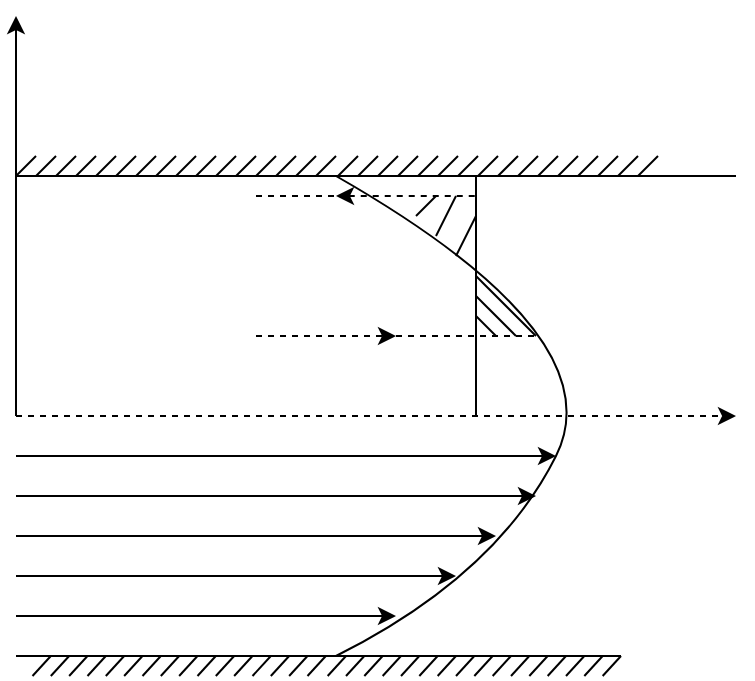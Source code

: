 <mxfile version="20.5.3" type="github">
  <diagram id="FXc-_wCRFXNS4xSHc2Ze" name="第 1 页">
    <mxGraphModel dx="1375" dy="762" grid="1" gridSize="10" guides="1" tooltips="1" connect="1" arrows="1" fold="1" page="1" pageScale="1" pageWidth="827" pageHeight="1169" math="0" shadow="0">
      <root>
        <mxCell id="0" />
        <mxCell id="1" parent="0" />
        <mxCell id="jVlzTKVtiinRC7-ohEld-1" value="" style="endArrow=none;html=1;rounded=0;" edge="1" parent="1">
          <mxGeometry width="50" height="50" relative="1" as="geometry">
            <mxPoint x="200" y="240" as="sourcePoint" />
            <mxPoint x="560" y="240" as="targetPoint" />
          </mxGeometry>
        </mxCell>
        <mxCell id="jVlzTKVtiinRC7-ohEld-2" value="" style="endArrow=classic;html=1;rounded=0;" edge="1" parent="1">
          <mxGeometry width="50" height="50" relative="1" as="geometry">
            <mxPoint x="200" y="360" as="sourcePoint" />
            <mxPoint x="200" y="160" as="targetPoint" />
          </mxGeometry>
        </mxCell>
        <mxCell id="jVlzTKVtiinRC7-ohEld-4" value="" style="endArrow=none;html=1;rounded=0;" edge="1" parent="1">
          <mxGeometry width="50" height="50" relative="1" as="geometry">
            <mxPoint x="200" y="240" as="sourcePoint" />
            <mxPoint x="210" y="230" as="targetPoint" />
          </mxGeometry>
        </mxCell>
        <mxCell id="jVlzTKVtiinRC7-ohEld-5" value="" style="endArrow=none;html=1;rounded=0;" edge="1" parent="1">
          <mxGeometry width="50" height="50" relative="1" as="geometry">
            <mxPoint x="210" y="240" as="sourcePoint" />
            <mxPoint x="220" y="230" as="targetPoint" />
          </mxGeometry>
        </mxCell>
        <mxCell id="jVlzTKVtiinRC7-ohEld-6" value="" style="endArrow=none;html=1;rounded=0;" edge="1" parent="1">
          <mxGeometry width="50" height="50" relative="1" as="geometry">
            <mxPoint x="220" y="240" as="sourcePoint" />
            <mxPoint x="230" y="230" as="targetPoint" />
          </mxGeometry>
        </mxCell>
        <mxCell id="jVlzTKVtiinRC7-ohEld-7" value="" style="endArrow=none;html=1;rounded=0;" edge="1" parent="1">
          <mxGeometry width="50" height="50" relative="1" as="geometry">
            <mxPoint x="230" y="240" as="sourcePoint" />
            <mxPoint x="240" y="230" as="targetPoint" />
          </mxGeometry>
        </mxCell>
        <mxCell id="jVlzTKVtiinRC7-ohEld-8" value="" style="endArrow=none;html=1;rounded=0;" edge="1" parent="1">
          <mxGeometry width="50" height="50" relative="1" as="geometry">
            <mxPoint x="240" y="240" as="sourcePoint" />
            <mxPoint x="250" y="230" as="targetPoint" />
          </mxGeometry>
        </mxCell>
        <mxCell id="jVlzTKVtiinRC7-ohEld-9" value="" style="endArrow=none;html=1;rounded=0;" edge="1" parent="1">
          <mxGeometry width="50" height="50" relative="1" as="geometry">
            <mxPoint x="250" y="240" as="sourcePoint" />
            <mxPoint x="260" y="230" as="targetPoint" />
          </mxGeometry>
        </mxCell>
        <mxCell id="jVlzTKVtiinRC7-ohEld-10" value="" style="endArrow=none;html=1;rounded=0;" edge="1" parent="1">
          <mxGeometry width="50" height="50" relative="1" as="geometry">
            <mxPoint x="260" y="240" as="sourcePoint" />
            <mxPoint x="270" y="230" as="targetPoint" />
          </mxGeometry>
        </mxCell>
        <mxCell id="jVlzTKVtiinRC7-ohEld-11" value="" style="endArrow=none;html=1;rounded=0;" edge="1" parent="1">
          <mxGeometry width="50" height="50" relative="1" as="geometry">
            <mxPoint x="270" y="240" as="sourcePoint" />
            <mxPoint x="280" y="230" as="targetPoint" />
          </mxGeometry>
        </mxCell>
        <mxCell id="jVlzTKVtiinRC7-ohEld-12" value="" style="endArrow=none;html=1;rounded=0;" edge="1" parent="1">
          <mxGeometry width="50" height="50" relative="1" as="geometry">
            <mxPoint x="280" y="240" as="sourcePoint" />
            <mxPoint x="290" y="230" as="targetPoint" />
          </mxGeometry>
        </mxCell>
        <mxCell id="jVlzTKVtiinRC7-ohEld-13" value="" style="endArrow=none;html=1;rounded=0;" edge="1" parent="1">
          <mxGeometry width="50" height="50" relative="1" as="geometry">
            <mxPoint x="290" y="240" as="sourcePoint" />
            <mxPoint x="300" y="230" as="targetPoint" />
          </mxGeometry>
        </mxCell>
        <mxCell id="jVlzTKVtiinRC7-ohEld-14" value="" style="endArrow=none;html=1;rounded=0;" edge="1" parent="1">
          <mxGeometry width="50" height="50" relative="1" as="geometry">
            <mxPoint x="300" y="240" as="sourcePoint" />
            <mxPoint x="310" y="230" as="targetPoint" />
          </mxGeometry>
        </mxCell>
        <mxCell id="jVlzTKVtiinRC7-ohEld-15" value="" style="endArrow=none;html=1;rounded=0;" edge="1" parent="1">
          <mxGeometry width="50" height="50" relative="1" as="geometry">
            <mxPoint x="310" y="240" as="sourcePoint" />
            <mxPoint x="320" y="230" as="targetPoint" />
          </mxGeometry>
        </mxCell>
        <mxCell id="jVlzTKVtiinRC7-ohEld-16" value="" style="endArrow=none;html=1;rounded=0;" edge="1" parent="1">
          <mxGeometry width="50" height="50" relative="1" as="geometry">
            <mxPoint x="320" y="240" as="sourcePoint" />
            <mxPoint x="330" y="230" as="targetPoint" />
          </mxGeometry>
        </mxCell>
        <mxCell id="jVlzTKVtiinRC7-ohEld-17" value="" style="endArrow=none;html=1;rounded=0;" edge="1" parent="1">
          <mxGeometry width="50" height="50" relative="1" as="geometry">
            <mxPoint x="330" y="240" as="sourcePoint" />
            <mxPoint x="340" y="230" as="targetPoint" />
          </mxGeometry>
        </mxCell>
        <mxCell id="jVlzTKVtiinRC7-ohEld-18" value="" style="endArrow=none;html=1;rounded=0;" edge="1" parent="1">
          <mxGeometry width="50" height="50" relative="1" as="geometry">
            <mxPoint x="340" y="240" as="sourcePoint" />
            <mxPoint x="350" y="230" as="targetPoint" />
          </mxGeometry>
        </mxCell>
        <mxCell id="jVlzTKVtiinRC7-ohEld-19" value="" style="endArrow=none;html=1;rounded=0;" edge="1" parent="1">
          <mxGeometry width="50" height="50" relative="1" as="geometry">
            <mxPoint x="350" y="240" as="sourcePoint" />
            <mxPoint x="360" y="230" as="targetPoint" />
          </mxGeometry>
        </mxCell>
        <mxCell id="jVlzTKVtiinRC7-ohEld-20" value="" style="endArrow=none;html=1;rounded=0;" edge="1" parent="1">
          <mxGeometry width="50" height="50" relative="1" as="geometry">
            <mxPoint x="361" y="240" as="sourcePoint" />
            <mxPoint x="371" y="230" as="targetPoint" />
          </mxGeometry>
        </mxCell>
        <mxCell id="jVlzTKVtiinRC7-ohEld-21" value="" style="endArrow=none;html=1;rounded=0;" edge="1" parent="1">
          <mxGeometry width="50" height="50" relative="1" as="geometry">
            <mxPoint x="371" y="240" as="sourcePoint" />
            <mxPoint x="381" y="230" as="targetPoint" />
          </mxGeometry>
        </mxCell>
        <mxCell id="jVlzTKVtiinRC7-ohEld-22" value="" style="endArrow=none;html=1;rounded=0;" edge="1" parent="1">
          <mxGeometry width="50" height="50" relative="1" as="geometry">
            <mxPoint x="381" y="240" as="sourcePoint" />
            <mxPoint x="391" y="230" as="targetPoint" />
          </mxGeometry>
        </mxCell>
        <mxCell id="jVlzTKVtiinRC7-ohEld-23" value="" style="endArrow=none;html=1;rounded=0;" edge="1" parent="1">
          <mxGeometry width="50" height="50" relative="1" as="geometry">
            <mxPoint x="391" y="240" as="sourcePoint" />
            <mxPoint x="401" y="230" as="targetPoint" />
          </mxGeometry>
        </mxCell>
        <mxCell id="jVlzTKVtiinRC7-ohEld-24" value="" style="endArrow=none;html=1;rounded=0;" edge="1" parent="1">
          <mxGeometry width="50" height="50" relative="1" as="geometry">
            <mxPoint x="401" y="240" as="sourcePoint" />
            <mxPoint x="411" y="230" as="targetPoint" />
          </mxGeometry>
        </mxCell>
        <mxCell id="jVlzTKVtiinRC7-ohEld-25" value="" style="endArrow=none;html=1;rounded=0;" edge="1" parent="1">
          <mxGeometry width="50" height="50" relative="1" as="geometry">
            <mxPoint x="411" y="240" as="sourcePoint" />
            <mxPoint x="421" y="230" as="targetPoint" />
          </mxGeometry>
        </mxCell>
        <mxCell id="jVlzTKVtiinRC7-ohEld-26" value="" style="endArrow=none;html=1;rounded=0;" edge="1" parent="1">
          <mxGeometry width="50" height="50" relative="1" as="geometry">
            <mxPoint x="421" y="240" as="sourcePoint" />
            <mxPoint x="431" y="230" as="targetPoint" />
          </mxGeometry>
        </mxCell>
        <mxCell id="jVlzTKVtiinRC7-ohEld-27" value="" style="endArrow=none;html=1;rounded=0;" edge="1" parent="1">
          <mxGeometry width="50" height="50" relative="1" as="geometry">
            <mxPoint x="431" y="240" as="sourcePoint" />
            <mxPoint x="441" y="230" as="targetPoint" />
          </mxGeometry>
        </mxCell>
        <mxCell id="jVlzTKVtiinRC7-ohEld-28" value="" style="endArrow=none;html=1;rounded=0;" edge="1" parent="1">
          <mxGeometry width="50" height="50" relative="1" as="geometry">
            <mxPoint x="441" y="240" as="sourcePoint" />
            <mxPoint x="451" y="230" as="targetPoint" />
          </mxGeometry>
        </mxCell>
        <mxCell id="jVlzTKVtiinRC7-ohEld-29" value="" style="endArrow=none;html=1;rounded=0;" edge="1" parent="1">
          <mxGeometry width="50" height="50" relative="1" as="geometry">
            <mxPoint x="451" y="240" as="sourcePoint" />
            <mxPoint x="461" y="230" as="targetPoint" />
          </mxGeometry>
        </mxCell>
        <mxCell id="jVlzTKVtiinRC7-ohEld-30" value="" style="endArrow=none;html=1;rounded=0;" edge="1" parent="1">
          <mxGeometry width="50" height="50" relative="1" as="geometry">
            <mxPoint x="461" y="240" as="sourcePoint" />
            <mxPoint x="471" y="230" as="targetPoint" />
          </mxGeometry>
        </mxCell>
        <mxCell id="jVlzTKVtiinRC7-ohEld-31" value="" style="endArrow=none;html=1;rounded=0;" edge="1" parent="1">
          <mxGeometry width="50" height="50" relative="1" as="geometry">
            <mxPoint x="471" y="240" as="sourcePoint" />
            <mxPoint x="481" y="230" as="targetPoint" />
          </mxGeometry>
        </mxCell>
        <mxCell id="jVlzTKVtiinRC7-ohEld-32" value="" style="endArrow=none;html=1;rounded=0;" edge="1" parent="1">
          <mxGeometry width="50" height="50" relative="1" as="geometry">
            <mxPoint x="481" y="240" as="sourcePoint" />
            <mxPoint x="491" y="230" as="targetPoint" />
          </mxGeometry>
        </mxCell>
        <mxCell id="jVlzTKVtiinRC7-ohEld-33" value="" style="endArrow=none;html=1;rounded=0;" edge="1" parent="1">
          <mxGeometry width="50" height="50" relative="1" as="geometry">
            <mxPoint x="491" y="240" as="sourcePoint" />
            <mxPoint x="501" y="230" as="targetPoint" />
          </mxGeometry>
        </mxCell>
        <mxCell id="jVlzTKVtiinRC7-ohEld-34" value="" style="endArrow=none;html=1;rounded=0;" edge="1" parent="1">
          <mxGeometry width="50" height="50" relative="1" as="geometry">
            <mxPoint x="501" y="240" as="sourcePoint" />
            <mxPoint x="511" y="230" as="targetPoint" />
          </mxGeometry>
        </mxCell>
        <mxCell id="jVlzTKVtiinRC7-ohEld-35" value="" style="endArrow=none;html=1;rounded=0;" edge="1" parent="1">
          <mxGeometry width="50" height="50" relative="1" as="geometry">
            <mxPoint x="511" y="240" as="sourcePoint" />
            <mxPoint x="521" y="230" as="targetPoint" />
          </mxGeometry>
        </mxCell>
        <mxCell id="jVlzTKVtiinRC7-ohEld-36" value="" style="endArrow=classic;html=1;rounded=0;dashed=1;" edge="1" parent="1">
          <mxGeometry width="50" height="50" relative="1" as="geometry">
            <mxPoint x="200" y="360" as="sourcePoint" />
            <mxPoint x="560" y="360" as="targetPoint" />
          </mxGeometry>
        </mxCell>
        <mxCell id="jVlzTKVtiinRC7-ohEld-39" value="" style="endArrow=none;html=1;rounded=0;" edge="1" parent="1">
          <mxGeometry width="50" height="50" relative="1" as="geometry">
            <mxPoint x="430" y="240" as="sourcePoint" />
            <mxPoint x="430" y="360" as="targetPoint" />
          </mxGeometry>
        </mxCell>
        <mxCell id="jVlzTKVtiinRC7-ohEld-40" value="" style="endArrow=none;html=1;rounded=0;" edge="1" parent="1">
          <mxGeometry width="50" height="50" relative="1" as="geometry">
            <mxPoint x="502.5" y="480" as="sourcePoint" />
            <mxPoint x="200" y="480" as="targetPoint" />
          </mxGeometry>
        </mxCell>
        <mxCell id="jVlzTKVtiinRC7-ohEld-41" value="" style="endArrow=none;html=1;rounded=0;" edge="1" parent="1">
          <mxGeometry width="50" height="50" relative="1" as="geometry">
            <mxPoint x="502.5" y="480" as="sourcePoint" />
            <mxPoint x="493.333" y="490" as="targetPoint" />
          </mxGeometry>
        </mxCell>
        <mxCell id="jVlzTKVtiinRC7-ohEld-42" value="" style="endArrow=none;html=1;rounded=0;" edge="1" parent="1">
          <mxGeometry width="50" height="50" relative="1" as="geometry">
            <mxPoint x="493.333" y="480" as="sourcePoint" />
            <mxPoint x="484.167" y="490" as="targetPoint" />
          </mxGeometry>
        </mxCell>
        <mxCell id="jVlzTKVtiinRC7-ohEld-43" value="" style="endArrow=none;html=1;rounded=0;" edge="1" parent="1">
          <mxGeometry width="50" height="50" relative="1" as="geometry">
            <mxPoint x="484.167" y="480" as="sourcePoint" />
            <mxPoint x="475" y="490" as="targetPoint" />
          </mxGeometry>
        </mxCell>
        <mxCell id="jVlzTKVtiinRC7-ohEld-44" value="" style="endArrow=none;html=1;rounded=0;" edge="1" parent="1">
          <mxGeometry width="50" height="50" relative="1" as="geometry">
            <mxPoint x="475" y="480" as="sourcePoint" />
            <mxPoint x="465.833" y="490" as="targetPoint" />
          </mxGeometry>
        </mxCell>
        <mxCell id="jVlzTKVtiinRC7-ohEld-45" value="" style="endArrow=none;html=1;rounded=0;" edge="1" parent="1">
          <mxGeometry width="50" height="50" relative="1" as="geometry">
            <mxPoint x="465.833" y="480" as="sourcePoint" />
            <mxPoint x="456.667" y="490" as="targetPoint" />
          </mxGeometry>
        </mxCell>
        <mxCell id="jVlzTKVtiinRC7-ohEld-46" value="" style="endArrow=none;html=1;rounded=0;" edge="1" parent="1">
          <mxGeometry width="50" height="50" relative="1" as="geometry">
            <mxPoint x="456.667" y="480" as="sourcePoint" />
            <mxPoint x="447.5" y="490" as="targetPoint" />
          </mxGeometry>
        </mxCell>
        <mxCell id="jVlzTKVtiinRC7-ohEld-47" value="" style="endArrow=none;html=1;rounded=0;" edge="1" parent="1">
          <mxGeometry width="50" height="50" relative="1" as="geometry">
            <mxPoint x="447.5" y="480" as="sourcePoint" />
            <mxPoint x="438.333" y="490" as="targetPoint" />
          </mxGeometry>
        </mxCell>
        <mxCell id="jVlzTKVtiinRC7-ohEld-48" value="" style="endArrow=none;html=1;rounded=0;" edge="1" parent="1">
          <mxGeometry width="50" height="50" relative="1" as="geometry">
            <mxPoint x="438.333" y="480" as="sourcePoint" />
            <mxPoint x="429.167" y="490" as="targetPoint" />
          </mxGeometry>
        </mxCell>
        <mxCell id="jVlzTKVtiinRC7-ohEld-49" value="" style="endArrow=none;html=1;rounded=0;" edge="1" parent="1">
          <mxGeometry width="50" height="50" relative="1" as="geometry">
            <mxPoint x="429.167" y="480" as="sourcePoint" />
            <mxPoint x="420" y="490" as="targetPoint" />
          </mxGeometry>
        </mxCell>
        <mxCell id="jVlzTKVtiinRC7-ohEld-50" value="" style="endArrow=none;html=1;rounded=0;" edge="1" parent="1">
          <mxGeometry width="50" height="50" relative="1" as="geometry">
            <mxPoint x="420" y="480" as="sourcePoint" />
            <mxPoint x="410.833" y="490" as="targetPoint" />
          </mxGeometry>
        </mxCell>
        <mxCell id="jVlzTKVtiinRC7-ohEld-51" value="" style="endArrow=none;html=1;rounded=0;" edge="1" parent="1">
          <mxGeometry width="50" height="50" relative="1" as="geometry">
            <mxPoint x="410.833" y="480" as="sourcePoint" />
            <mxPoint x="401.667" y="490" as="targetPoint" />
          </mxGeometry>
        </mxCell>
        <mxCell id="jVlzTKVtiinRC7-ohEld-52" value="" style="endArrow=none;html=1;rounded=0;" edge="1" parent="1">
          <mxGeometry width="50" height="50" relative="1" as="geometry">
            <mxPoint x="401.667" y="480" as="sourcePoint" />
            <mxPoint x="392.5" y="490" as="targetPoint" />
          </mxGeometry>
        </mxCell>
        <mxCell id="jVlzTKVtiinRC7-ohEld-53" value="" style="endArrow=none;html=1;rounded=0;" edge="1" parent="1">
          <mxGeometry width="50" height="50" relative="1" as="geometry">
            <mxPoint x="392.5" y="480" as="sourcePoint" />
            <mxPoint x="383.333" y="490" as="targetPoint" />
          </mxGeometry>
        </mxCell>
        <mxCell id="jVlzTKVtiinRC7-ohEld-54" value="" style="endArrow=none;html=1;rounded=0;" edge="1" parent="1">
          <mxGeometry width="50" height="50" relative="1" as="geometry">
            <mxPoint x="383.333" y="480" as="sourcePoint" />
            <mxPoint x="374.167" y="490" as="targetPoint" />
          </mxGeometry>
        </mxCell>
        <mxCell id="jVlzTKVtiinRC7-ohEld-55" value="" style="endArrow=none;html=1;rounded=0;" edge="1" parent="1">
          <mxGeometry width="50" height="50" relative="1" as="geometry">
            <mxPoint x="374.167" y="480" as="sourcePoint" />
            <mxPoint x="365" y="490" as="targetPoint" />
          </mxGeometry>
        </mxCell>
        <mxCell id="jVlzTKVtiinRC7-ohEld-56" value="" style="endArrow=none;html=1;rounded=0;" edge="1" parent="1">
          <mxGeometry width="50" height="50" relative="1" as="geometry">
            <mxPoint x="365" y="480" as="sourcePoint" />
            <mxPoint x="355.833" y="490" as="targetPoint" />
          </mxGeometry>
        </mxCell>
        <mxCell id="jVlzTKVtiinRC7-ohEld-57" value="" style="endArrow=none;html=1;rounded=0;" edge="1" parent="1">
          <mxGeometry width="50" height="50" relative="1" as="geometry">
            <mxPoint x="354.917" y="480" as="sourcePoint" />
            <mxPoint x="345.75" y="490" as="targetPoint" />
          </mxGeometry>
        </mxCell>
        <mxCell id="jVlzTKVtiinRC7-ohEld-58" value="" style="endArrow=none;html=1;rounded=0;" edge="1" parent="1">
          <mxGeometry width="50" height="50" relative="1" as="geometry">
            <mxPoint x="345.75" y="480" as="sourcePoint" />
            <mxPoint x="336.583" y="490" as="targetPoint" />
          </mxGeometry>
        </mxCell>
        <mxCell id="jVlzTKVtiinRC7-ohEld-59" value="" style="endArrow=none;html=1;rounded=0;" edge="1" parent="1">
          <mxGeometry width="50" height="50" relative="1" as="geometry">
            <mxPoint x="336.583" y="480" as="sourcePoint" />
            <mxPoint x="327.417" y="490" as="targetPoint" />
          </mxGeometry>
        </mxCell>
        <mxCell id="jVlzTKVtiinRC7-ohEld-60" value="" style="endArrow=none;html=1;rounded=0;" edge="1" parent="1">
          <mxGeometry width="50" height="50" relative="1" as="geometry">
            <mxPoint x="327.417" y="480" as="sourcePoint" />
            <mxPoint x="318.25" y="490" as="targetPoint" />
          </mxGeometry>
        </mxCell>
        <mxCell id="jVlzTKVtiinRC7-ohEld-61" value="" style="endArrow=none;html=1;rounded=0;" edge="1" parent="1">
          <mxGeometry width="50" height="50" relative="1" as="geometry">
            <mxPoint x="318.25" y="480" as="sourcePoint" />
            <mxPoint x="309.083" y="490" as="targetPoint" />
          </mxGeometry>
        </mxCell>
        <mxCell id="jVlzTKVtiinRC7-ohEld-62" value="" style="endArrow=none;html=1;rounded=0;" edge="1" parent="1">
          <mxGeometry width="50" height="50" relative="1" as="geometry">
            <mxPoint x="309.083" y="480" as="sourcePoint" />
            <mxPoint x="299.917" y="490" as="targetPoint" />
          </mxGeometry>
        </mxCell>
        <mxCell id="jVlzTKVtiinRC7-ohEld-63" value="" style="endArrow=none;html=1;rounded=0;" edge="1" parent="1">
          <mxGeometry width="50" height="50" relative="1" as="geometry">
            <mxPoint x="299.917" y="480" as="sourcePoint" />
            <mxPoint x="290.75" y="490" as="targetPoint" />
          </mxGeometry>
        </mxCell>
        <mxCell id="jVlzTKVtiinRC7-ohEld-64" value="" style="endArrow=none;html=1;rounded=0;" edge="1" parent="1">
          <mxGeometry width="50" height="50" relative="1" as="geometry">
            <mxPoint x="290.75" y="480" as="sourcePoint" />
            <mxPoint x="281.583" y="490" as="targetPoint" />
          </mxGeometry>
        </mxCell>
        <mxCell id="jVlzTKVtiinRC7-ohEld-65" value="" style="endArrow=none;html=1;rounded=0;" edge="1" parent="1">
          <mxGeometry width="50" height="50" relative="1" as="geometry">
            <mxPoint x="281.583" y="480" as="sourcePoint" />
            <mxPoint x="272.417" y="490" as="targetPoint" />
          </mxGeometry>
        </mxCell>
        <mxCell id="jVlzTKVtiinRC7-ohEld-66" value="" style="endArrow=none;html=1;rounded=0;" edge="1" parent="1">
          <mxGeometry width="50" height="50" relative="1" as="geometry">
            <mxPoint x="272.417" y="480" as="sourcePoint" />
            <mxPoint x="263.25" y="490" as="targetPoint" />
          </mxGeometry>
        </mxCell>
        <mxCell id="jVlzTKVtiinRC7-ohEld-67" value="" style="endArrow=none;html=1;rounded=0;" edge="1" parent="1">
          <mxGeometry width="50" height="50" relative="1" as="geometry">
            <mxPoint x="263.25" y="480" as="sourcePoint" />
            <mxPoint x="254.083" y="490" as="targetPoint" />
          </mxGeometry>
        </mxCell>
        <mxCell id="jVlzTKVtiinRC7-ohEld-68" value="" style="endArrow=none;html=1;rounded=0;" edge="1" parent="1">
          <mxGeometry width="50" height="50" relative="1" as="geometry">
            <mxPoint x="254.083" y="480" as="sourcePoint" />
            <mxPoint x="244.917" y="490" as="targetPoint" />
          </mxGeometry>
        </mxCell>
        <mxCell id="jVlzTKVtiinRC7-ohEld-69" value="" style="endArrow=none;html=1;rounded=0;" edge="1" parent="1">
          <mxGeometry width="50" height="50" relative="1" as="geometry">
            <mxPoint x="244.917" y="480" as="sourcePoint" />
            <mxPoint x="235.75" y="490" as="targetPoint" />
          </mxGeometry>
        </mxCell>
        <mxCell id="jVlzTKVtiinRC7-ohEld-70" value="" style="endArrow=none;html=1;rounded=0;" edge="1" parent="1">
          <mxGeometry width="50" height="50" relative="1" as="geometry">
            <mxPoint x="235.75" y="480" as="sourcePoint" />
            <mxPoint x="226.583" y="490" as="targetPoint" />
          </mxGeometry>
        </mxCell>
        <mxCell id="jVlzTKVtiinRC7-ohEld-71" value="" style="endArrow=none;html=1;rounded=0;" edge="1" parent="1">
          <mxGeometry width="50" height="50" relative="1" as="geometry">
            <mxPoint x="226.583" y="480" as="sourcePoint" />
            <mxPoint x="217.417" y="490" as="targetPoint" />
          </mxGeometry>
        </mxCell>
        <mxCell id="jVlzTKVtiinRC7-ohEld-72" value="" style="endArrow=none;html=1;rounded=0;" edge="1" parent="1">
          <mxGeometry width="50" height="50" relative="1" as="geometry">
            <mxPoint x="217.417" y="480" as="sourcePoint" />
            <mxPoint x="208.25" y="490" as="targetPoint" />
          </mxGeometry>
        </mxCell>
        <mxCell id="jVlzTKVtiinRC7-ohEld-74" value="" style="endArrow=classic;html=1;rounded=0;" edge="1" parent="1">
          <mxGeometry width="50" height="50" relative="1" as="geometry">
            <mxPoint x="200" y="380" as="sourcePoint" />
            <mxPoint x="470" y="380" as="targetPoint" />
          </mxGeometry>
        </mxCell>
        <mxCell id="jVlzTKVtiinRC7-ohEld-75" value="" style="endArrow=classic;html=1;rounded=0;" edge="1" parent="1">
          <mxGeometry width="50" height="50" relative="1" as="geometry">
            <mxPoint x="200" y="400" as="sourcePoint" />
            <mxPoint x="460" y="400" as="targetPoint" />
          </mxGeometry>
        </mxCell>
        <mxCell id="jVlzTKVtiinRC7-ohEld-76" value="" style="endArrow=classic;html=1;rounded=0;" edge="1" parent="1">
          <mxGeometry width="50" height="50" relative="1" as="geometry">
            <mxPoint x="200" y="420" as="sourcePoint" />
            <mxPoint x="440" y="420" as="targetPoint" />
          </mxGeometry>
        </mxCell>
        <mxCell id="jVlzTKVtiinRC7-ohEld-77" value="" style="endArrow=classic;html=1;rounded=0;" edge="1" parent="1">
          <mxGeometry width="50" height="50" relative="1" as="geometry">
            <mxPoint x="200" y="440" as="sourcePoint" />
            <mxPoint x="420" y="440" as="targetPoint" />
          </mxGeometry>
        </mxCell>
        <mxCell id="jVlzTKVtiinRC7-ohEld-78" value="" style="endArrow=classic;html=1;rounded=0;" edge="1" parent="1">
          <mxGeometry width="50" height="50" relative="1" as="geometry">
            <mxPoint x="200" y="460" as="sourcePoint" />
            <mxPoint x="390" y="460" as="targetPoint" />
          </mxGeometry>
        </mxCell>
        <mxCell id="jVlzTKVtiinRC7-ohEld-83" value="" style="curved=1;endArrow=none;html=1;rounded=0;startArrow=none;startFill=0;endFill=0;" edge="1" parent="1">
          <mxGeometry width="50" height="50" relative="1" as="geometry">
            <mxPoint x="360" y="480" as="sourcePoint" />
            <mxPoint x="360" y="240" as="targetPoint" />
            <Array as="points">
              <mxPoint x="440" y="440" />
              <mxPoint x="500" y="320" />
            </Array>
          </mxGeometry>
        </mxCell>
        <mxCell id="jVlzTKVtiinRC7-ohEld-84" value="" style="endArrow=none;startArrow=none;html=1;rounded=0;startFill=0;dashed=1;endFill=0;" edge="1" parent="1">
          <mxGeometry width="50" height="50" relative="1" as="geometry">
            <mxPoint x="390" y="320" as="sourcePoint" />
            <mxPoint x="460" y="320" as="targetPoint" />
          </mxGeometry>
        </mxCell>
        <mxCell id="jVlzTKVtiinRC7-ohEld-85" value="" style="endArrow=none;html=1;rounded=0;dashed=1;startArrow=classic;startFill=1;endFill=0;" edge="1" parent="1">
          <mxGeometry width="50" height="50" relative="1" as="geometry">
            <mxPoint x="360" y="250" as="sourcePoint" />
            <mxPoint x="430" y="250" as="targetPoint" />
          </mxGeometry>
        </mxCell>
        <mxCell id="jVlzTKVtiinRC7-ohEld-86" value="" style="endArrow=classic;html=1;rounded=0;dashed=1;" edge="1" parent="1">
          <mxGeometry width="50" height="50" relative="1" as="geometry">
            <mxPoint x="320" y="320" as="sourcePoint" />
            <mxPoint x="390" y="320" as="targetPoint" />
          </mxGeometry>
        </mxCell>
        <mxCell id="jVlzTKVtiinRC7-ohEld-89" value="" style="endArrow=none;dashed=1;html=1;rounded=0;" edge="1" parent="1">
          <mxGeometry width="50" height="50" relative="1" as="geometry">
            <mxPoint x="320" y="250" as="sourcePoint" />
            <mxPoint x="360" y="250" as="targetPoint" />
          </mxGeometry>
        </mxCell>
        <mxCell id="jVlzTKVtiinRC7-ohEld-92" value="" style="endArrow=none;html=1;rounded=0;shadow=0;startSize=1;" edge="1" parent="1">
          <mxGeometry width="50" height="50" relative="1" as="geometry">
            <mxPoint x="400" y="260" as="sourcePoint" />
            <mxPoint x="410" y="250" as="targetPoint" />
          </mxGeometry>
        </mxCell>
        <mxCell id="jVlzTKVtiinRC7-ohEld-93" value="" style="endArrow=none;html=1;rounded=0;shadow=0;startSize=1;" edge="1" parent="1">
          <mxGeometry width="50" height="50" relative="1" as="geometry">
            <mxPoint x="410" y="270" as="sourcePoint" />
            <mxPoint x="420" y="250" as="targetPoint" />
          </mxGeometry>
        </mxCell>
        <mxCell id="jVlzTKVtiinRC7-ohEld-94" value="" style="endArrow=none;html=1;rounded=0;shadow=0;startSize=1;" edge="1" parent="1">
          <mxGeometry width="50" height="50" relative="1" as="geometry">
            <mxPoint x="420" y="280" as="sourcePoint" />
            <mxPoint x="430" y="260" as="targetPoint" />
          </mxGeometry>
        </mxCell>
        <mxCell id="jVlzTKVtiinRC7-ohEld-95" value="" style="endArrow=none;html=1;rounded=0;shadow=0;startSize=1;" edge="1" parent="1">
          <mxGeometry width="50" height="50" relative="1" as="geometry">
            <mxPoint x="430" y="310" as="sourcePoint" />
            <mxPoint x="440" y="320" as="targetPoint" />
          </mxGeometry>
        </mxCell>
        <mxCell id="jVlzTKVtiinRC7-ohEld-96" value="" style="endArrow=none;html=1;rounded=0;shadow=0;startSize=1;" edge="1" parent="1">
          <mxGeometry width="50" height="50" relative="1" as="geometry">
            <mxPoint x="430" y="300" as="sourcePoint" />
            <mxPoint x="450" y="320" as="targetPoint" />
          </mxGeometry>
        </mxCell>
        <mxCell id="jVlzTKVtiinRC7-ohEld-97" value="" style="endArrow=none;html=1;rounded=0;shadow=0;startSize=1;" edge="1" parent="1">
          <mxGeometry width="50" height="50" relative="1" as="geometry">
            <mxPoint x="430" y="290" as="sourcePoint" />
            <mxPoint x="460" y="320" as="targetPoint" />
          </mxGeometry>
        </mxCell>
      </root>
    </mxGraphModel>
  </diagram>
</mxfile>
